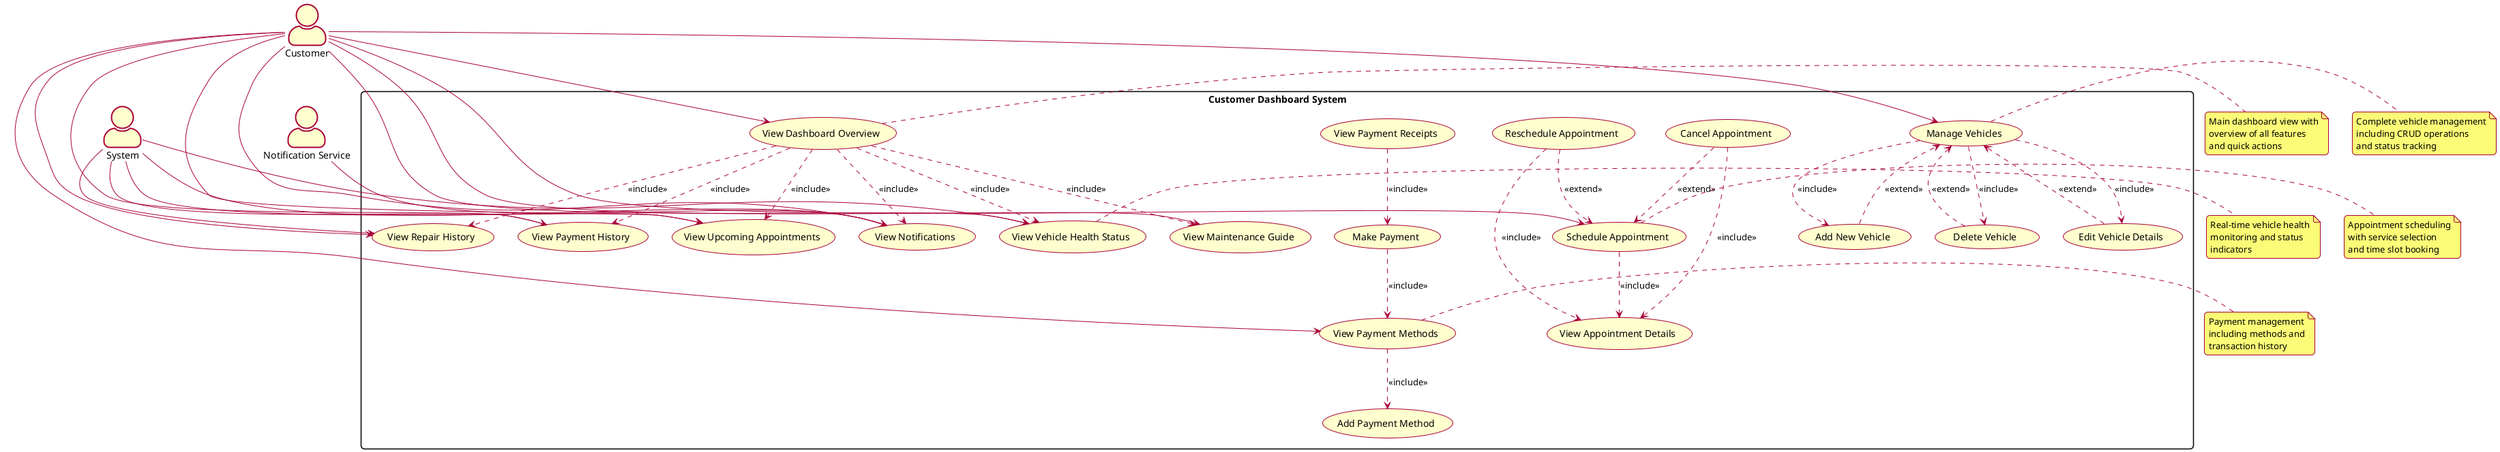 @startuml Customer Dashboard Use Case Diagram

skin rose 
skinparam actorStyle awesome
skinparam roundcorner 10
skinparam shadowing false

' Actors
actor "Customer" as Customer
actor "System" as System
actor "Notification Service" as Notification

' Use Cases
rectangle "Customer Dashboard System" {
    ' Main Dashboard Features
    usecase "View Dashboard Overview" as UC1
    usecase "View Vehicle Health Status" as UC2
    usecase "View Upcoming Appointments" as UC3
    usecase "View Repair History" as UC4
    usecase "View Payment History" as UC5
    usecase "View Maintenance Guide" as UC6
    usecase "View Notifications" as UC7
    
    ' Vehicle Management
    usecase "Manage Vehicles" as UC8
    usecase "Add New Vehicle" as UC9
    usecase "Edit Vehicle Details" as UC10
    usecase "Delete Vehicle" as UC11
    
    ' Appointment Management
    usecase "Schedule Appointment" as UC12
    usecase "Cancel Appointment" as UC13
    usecase "Reschedule Appointment" as UC14
    usecase "View Appointment Details" as UC15
    
    ' Payment Management
    usecase "View Payment Methods" as UC16
    usecase "Add Payment Method" as UC17
    usecase "Make Payment" as UC18
    usecase "View Payment Receipts" as UC19
}

' Relationships
Customer --> UC1
Customer --> UC2
Customer --> UC3
Customer --> UC4
Customer --> UC5
Customer --> UC6
Customer --> UC7
Customer --> UC8
Customer --> UC12
Customer --> UC16

System --> UC2
System --> UC3
System --> UC4
System --> UC5
System --> UC7

Notification --> UC7

' Include relationships
UC1 ..> UC2 : <<include>>
UC1 ..> UC3 : <<include>>
UC1 ..> UC4 : <<include>>
UC1 ..> UC5 : <<include>>
UC1 ..> UC6 : <<include>>
UC1 ..> UC7 : <<include>>

UC8 ..> UC9 : <<include>>
UC8 ..> UC10 : <<include>>
UC8 ..> UC11 : <<include>>

UC12 ..> UC15 : <<include>>
UC13 ..> UC15 : <<include>>
UC14 ..> UC15 : <<include>>

UC16 ..> UC17 : <<include>>
UC18 ..> UC16 : <<include>>
UC19 ..> UC18 : <<include>>

' Extend relationships
UC9 ..> UC8 : <<extend>>
UC10 ..> UC8 : <<extend>>
UC11 ..> UC8 : <<extend>>

UC13 ..> UC12 : <<extend>>
UC14 ..> UC12 : <<extend>>

' Notes
note right of UC1
  Main dashboard view with
  overview of all features
  and quick actions
end note

note right of UC2
  Real-time vehicle health
  monitoring and status
  indicators
end note

note right of UC8
  Complete vehicle management
  including CRUD operations
  and status tracking
end note

note right of UC12
  Appointment scheduling
  with service selection
  and time slot booking
end note

note right of UC16
  Payment management
  including methods and
  transaction history
end note

@enduml 